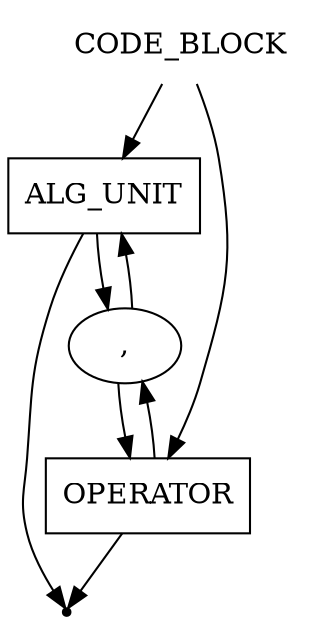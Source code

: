 digraph CODE_BLOCK {
    start [label=CODE_BLOCK shape=plaintext]
    alg_unit [label=ALG_UNIT shape=box]
    operator [label=OPERATOR shape=box]
    end [label="" shape=point]
    comma [label="," shape=oval]

    start -> alg_unit
    start -> operator
    alg_unit -> comma
    comma -> alg_unit
    comma -> operator
    operator -> comma
    alg_unit -> end
    operator -> end
}